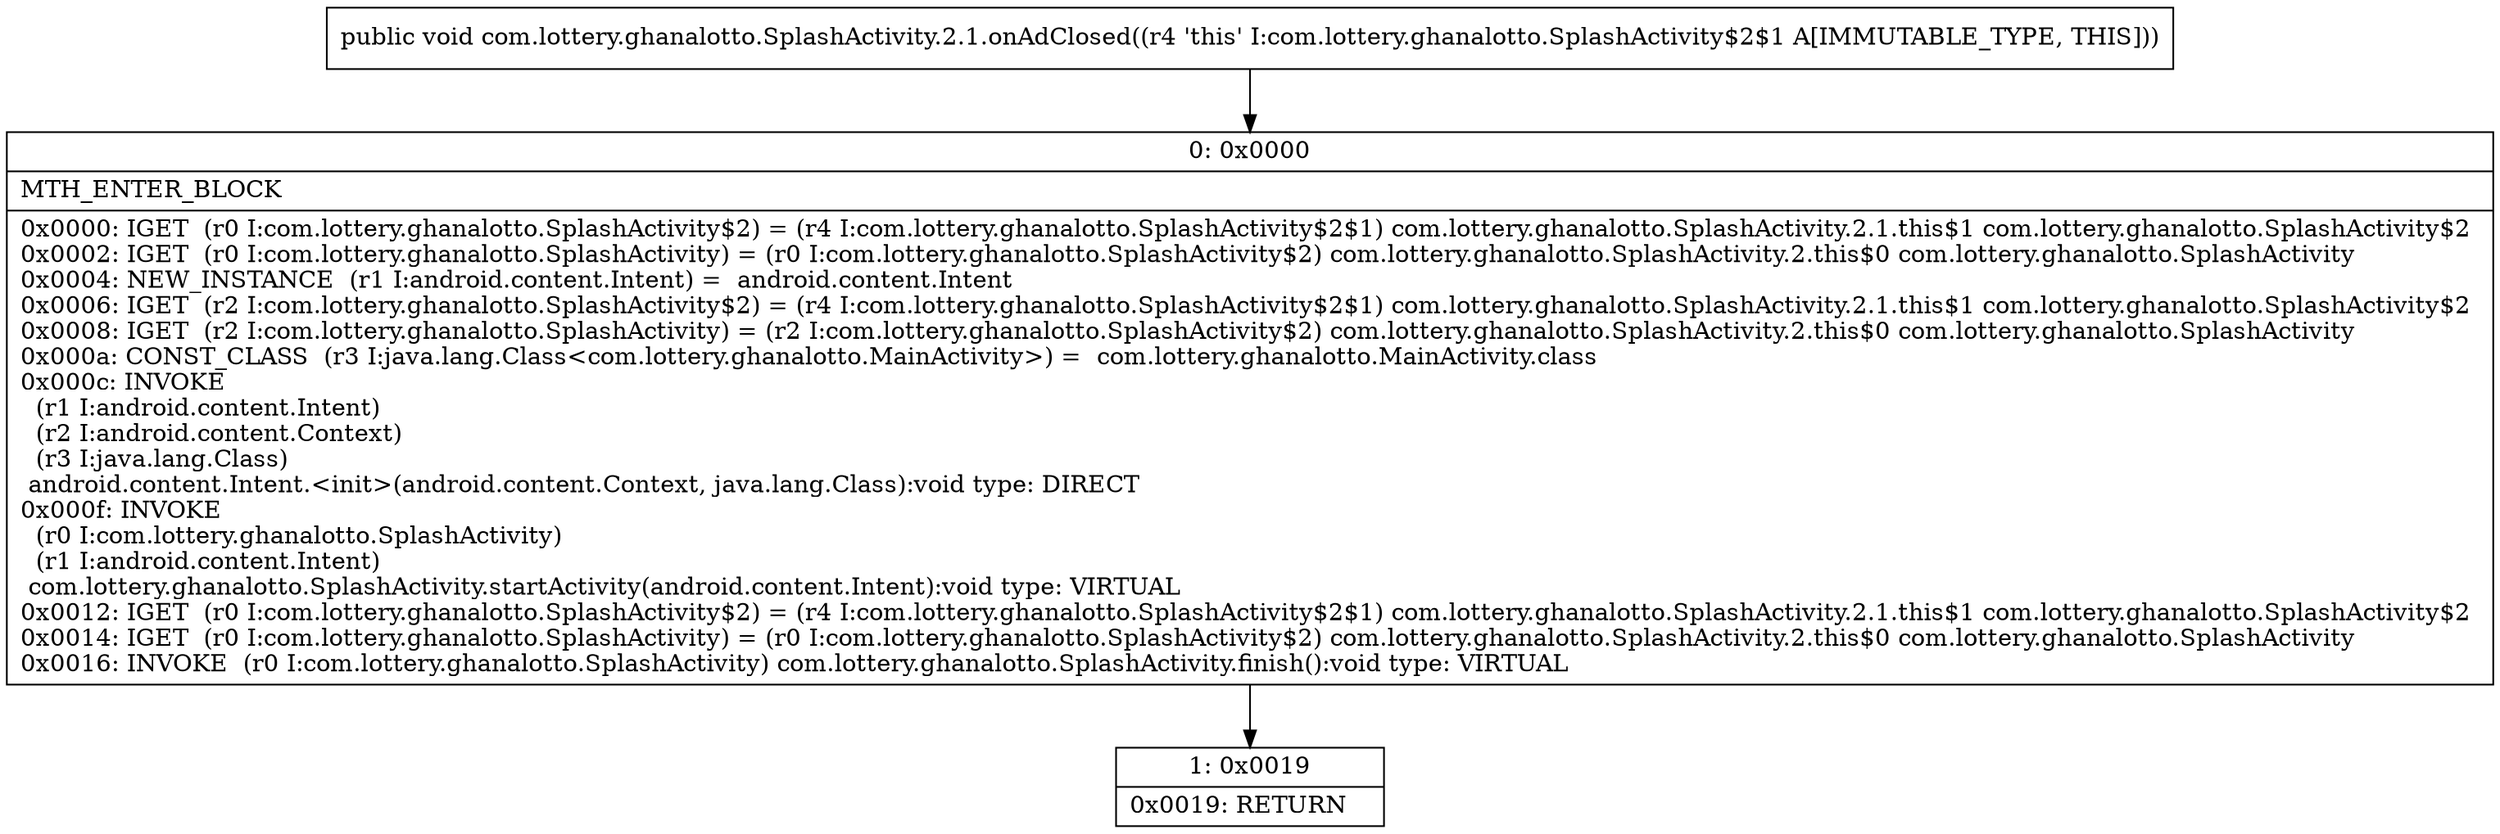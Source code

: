 digraph "CFG forcom.lottery.ghanalotto.SplashActivity.2.1.onAdClosed()V" {
Node_0 [shape=record,label="{0\:\ 0x0000|MTH_ENTER_BLOCK\l|0x0000: IGET  (r0 I:com.lottery.ghanalotto.SplashActivity$2) = (r4 I:com.lottery.ghanalotto.SplashActivity$2$1) com.lottery.ghanalotto.SplashActivity.2.1.this$1 com.lottery.ghanalotto.SplashActivity$2 \l0x0002: IGET  (r0 I:com.lottery.ghanalotto.SplashActivity) = (r0 I:com.lottery.ghanalotto.SplashActivity$2) com.lottery.ghanalotto.SplashActivity.2.this$0 com.lottery.ghanalotto.SplashActivity \l0x0004: NEW_INSTANCE  (r1 I:android.content.Intent) =  android.content.Intent \l0x0006: IGET  (r2 I:com.lottery.ghanalotto.SplashActivity$2) = (r4 I:com.lottery.ghanalotto.SplashActivity$2$1) com.lottery.ghanalotto.SplashActivity.2.1.this$1 com.lottery.ghanalotto.SplashActivity$2 \l0x0008: IGET  (r2 I:com.lottery.ghanalotto.SplashActivity) = (r2 I:com.lottery.ghanalotto.SplashActivity$2) com.lottery.ghanalotto.SplashActivity.2.this$0 com.lottery.ghanalotto.SplashActivity \l0x000a: CONST_CLASS  (r3 I:java.lang.Class\<com.lottery.ghanalotto.MainActivity\>) =  com.lottery.ghanalotto.MainActivity.class \l0x000c: INVOKE  \l  (r1 I:android.content.Intent)\l  (r2 I:android.content.Context)\l  (r3 I:java.lang.Class)\l android.content.Intent.\<init\>(android.content.Context, java.lang.Class):void type: DIRECT \l0x000f: INVOKE  \l  (r0 I:com.lottery.ghanalotto.SplashActivity)\l  (r1 I:android.content.Intent)\l com.lottery.ghanalotto.SplashActivity.startActivity(android.content.Intent):void type: VIRTUAL \l0x0012: IGET  (r0 I:com.lottery.ghanalotto.SplashActivity$2) = (r4 I:com.lottery.ghanalotto.SplashActivity$2$1) com.lottery.ghanalotto.SplashActivity.2.1.this$1 com.lottery.ghanalotto.SplashActivity$2 \l0x0014: IGET  (r0 I:com.lottery.ghanalotto.SplashActivity) = (r0 I:com.lottery.ghanalotto.SplashActivity$2) com.lottery.ghanalotto.SplashActivity.2.this$0 com.lottery.ghanalotto.SplashActivity \l0x0016: INVOKE  (r0 I:com.lottery.ghanalotto.SplashActivity) com.lottery.ghanalotto.SplashActivity.finish():void type: VIRTUAL \l}"];
Node_1 [shape=record,label="{1\:\ 0x0019|0x0019: RETURN   \l}"];
MethodNode[shape=record,label="{public void com.lottery.ghanalotto.SplashActivity.2.1.onAdClosed((r4 'this' I:com.lottery.ghanalotto.SplashActivity$2$1 A[IMMUTABLE_TYPE, THIS])) }"];
MethodNode -> Node_0;
Node_0 -> Node_1;
}

